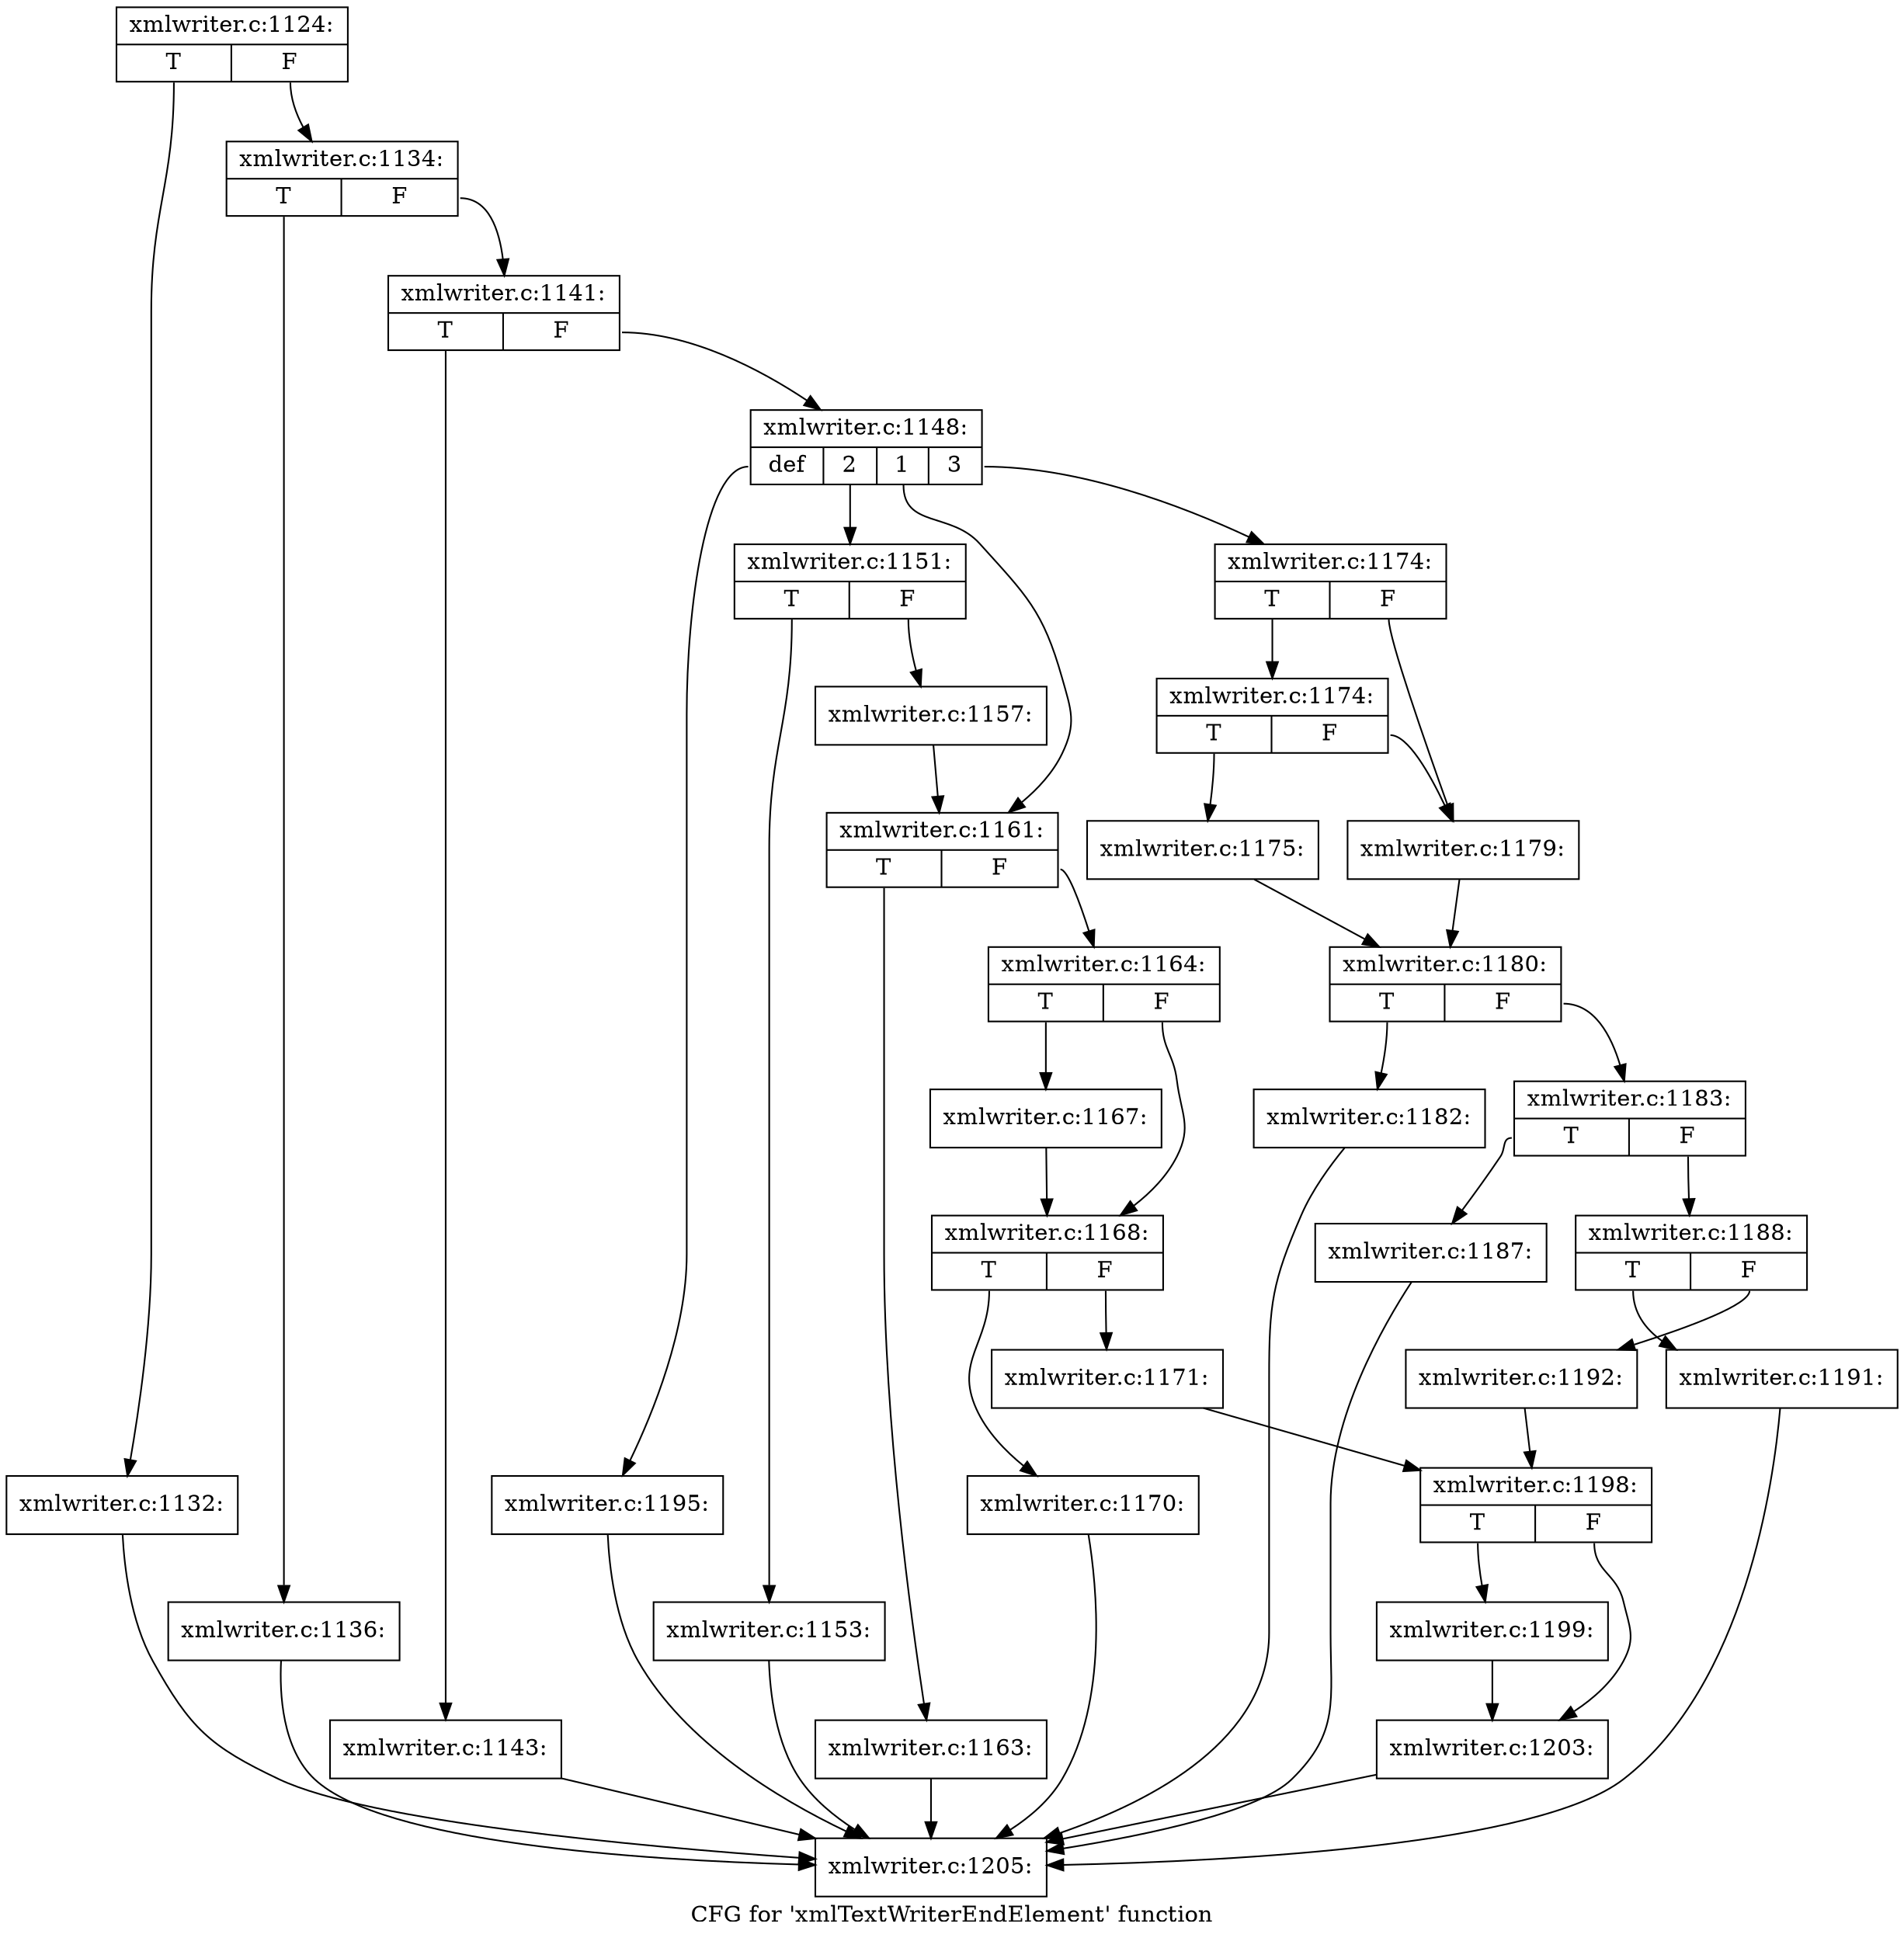 digraph "CFG for 'xmlTextWriterEndElement' function" {
	label="CFG for 'xmlTextWriterEndElement' function";

	Node0x3f670d0 [shape=record,label="{xmlwriter.c:1124:|{<s0>T|<s1>F}}"];
	Node0x3f670d0:s0 -> Node0x3f77270;
	Node0x3f670d0:s1 -> Node0x3f772c0;
	Node0x3f77270 [shape=record,label="{xmlwriter.c:1132:}"];
	Node0x3f77270 -> Node0x3f67640;
	Node0x3f772c0 [shape=record,label="{xmlwriter.c:1134:|{<s0>T|<s1>F}}"];
	Node0x3f772c0:s0 -> Node0x3f77ab0;
	Node0x3f772c0:s1 -> Node0x3f77b00;
	Node0x3f77ab0 [shape=record,label="{xmlwriter.c:1136:}"];
	Node0x3f77ab0 -> Node0x3f67640;
	Node0x3f77b00 [shape=record,label="{xmlwriter.c:1141:|{<s0>T|<s1>F}}"];
	Node0x3f77b00:s0 -> Node0x3f787e0;
	Node0x3f77b00:s1 -> Node0x3f78830;
	Node0x3f787e0 [shape=record,label="{xmlwriter.c:1143:}"];
	Node0x3f787e0 -> Node0x3f67640;
	Node0x3f78830 [shape=record,label="{xmlwriter.c:1148:|{<s0>def|<s1>2|<s2>1|<s3>3}}"];
	Node0x3f78830:s0 -> Node0x3f79500;
	Node0x3f78830:s1 -> Node0x3f79840;
	Node0x3f78830:s2 -> Node0x3f7a780;
	Node0x3f78830:s3 -> Node0x3f7c510;
	Node0x3f79840 [shape=record,label="{xmlwriter.c:1151:|{<s0>T|<s1>F}}"];
	Node0x3f79840:s0 -> Node0x3f79b60;
	Node0x3f79840:s1 -> Node0x3f79bb0;
	Node0x3f79b60 [shape=record,label="{xmlwriter.c:1153:}"];
	Node0x3f79b60 -> Node0x3f67640;
	Node0x3f79bb0 [shape=record,label="{xmlwriter.c:1157:}"];
	Node0x3f79bb0 -> Node0x3f7a780;
	Node0x3f7a780 [shape=record,label="{xmlwriter.c:1161:|{<s0>T|<s1>F}}"];
	Node0x3f7a780:s0 -> Node0x3f7ab00;
	Node0x3f7a780:s1 -> Node0x3f7ab50;
	Node0x3f7ab00 [shape=record,label="{xmlwriter.c:1163:}"];
	Node0x3f7ab00 -> Node0x3f67640;
	Node0x3f7ab50 [shape=record,label="{xmlwriter.c:1164:|{<s0>T|<s1>F}}"];
	Node0x3f7ab50:s0 -> Node0x3f7b230;
	Node0x3f7ab50:s1 -> Node0x3f7b280;
	Node0x3f7b230 [shape=record,label="{xmlwriter.c:1167:}"];
	Node0x3f7b230 -> Node0x3f7b280;
	Node0x3f7b280 [shape=record,label="{xmlwriter.c:1168:|{<s0>T|<s1>F}}"];
	Node0x3f7b280:s0 -> Node0x3f7bdf0;
	Node0x3f7b280:s1 -> Node0x3f7be40;
	Node0x3f7bdf0 [shape=record,label="{xmlwriter.c:1170:}"];
	Node0x3f7bdf0 -> Node0x3f67640;
	Node0x3f7be40 [shape=record,label="{xmlwriter.c:1171:}"];
	Node0x3f7be40 -> Node0x3f792f0;
	Node0x3f7c510 [shape=record,label="{xmlwriter.c:1174:|{<s0>T|<s1>F}}"];
	Node0x3f7c510:s0 -> Node0x3f7c6f0;
	Node0x3f7c510:s1 -> Node0x3f7c6a0;
	Node0x3f7c6f0 [shape=record,label="{xmlwriter.c:1174:|{<s0>T|<s1>F}}"];
	Node0x3f7c6f0:s0 -> Node0x3f7c600;
	Node0x3f7c6f0:s1 -> Node0x3f7c6a0;
	Node0x3f7c600 [shape=record,label="{xmlwriter.c:1175:}"];
	Node0x3f7c600 -> Node0x3f7c650;
	Node0x3f7c6a0 [shape=record,label="{xmlwriter.c:1179:}"];
	Node0x3f7c6a0 -> Node0x3f7c650;
	Node0x3f7c650 [shape=record,label="{xmlwriter.c:1180:|{<s0>T|<s1>F}}"];
	Node0x3f7c650:s0 -> Node0x3f7dde0;
	Node0x3f7c650:s1 -> Node0x3f7de30;
	Node0x3f7dde0 [shape=record,label="{xmlwriter.c:1182:}"];
	Node0x3f7dde0 -> Node0x3f67640;
	Node0x3f7de30 [shape=record,label="{xmlwriter.c:1183:|{<s0>T|<s1>F}}"];
	Node0x3f7de30:s0 -> Node0x3f7ea70;
	Node0x3f7de30:s1 -> Node0x3f7eac0;
	Node0x3f7ea70 [shape=record,label="{xmlwriter.c:1187:}"];
	Node0x3f7ea70 -> Node0x3f67640;
	Node0x3f7eac0 [shape=record,label="{xmlwriter.c:1188:|{<s0>T|<s1>F}}"];
	Node0x3f7eac0:s0 -> Node0x3f7f540;
	Node0x3f7eac0:s1 -> Node0x3f7f590;
	Node0x3f7f540 [shape=record,label="{xmlwriter.c:1191:}"];
	Node0x3f7f540 -> Node0x3f67640;
	Node0x3f7f590 [shape=record,label="{xmlwriter.c:1192:}"];
	Node0x3f7f590 -> Node0x3f792f0;
	Node0x3f79500 [shape=record,label="{xmlwriter.c:1195:}"];
	Node0x3f79500 -> Node0x3f67640;
	Node0x3f792f0 [shape=record,label="{xmlwriter.c:1198:|{<s0>T|<s1>F}}"];
	Node0x3f792f0:s0 -> Node0x3f7fed0;
	Node0x3f792f0:s1 -> Node0x3f7ff20;
	Node0x3f7fed0 [shape=record,label="{xmlwriter.c:1199:}"];
	Node0x3f7fed0 -> Node0x3f7ff20;
	Node0x3f7ff20 [shape=record,label="{xmlwriter.c:1203:}"];
	Node0x3f7ff20 -> Node0x3f67640;
	Node0x3f67640 [shape=record,label="{xmlwriter.c:1205:}"];
}
